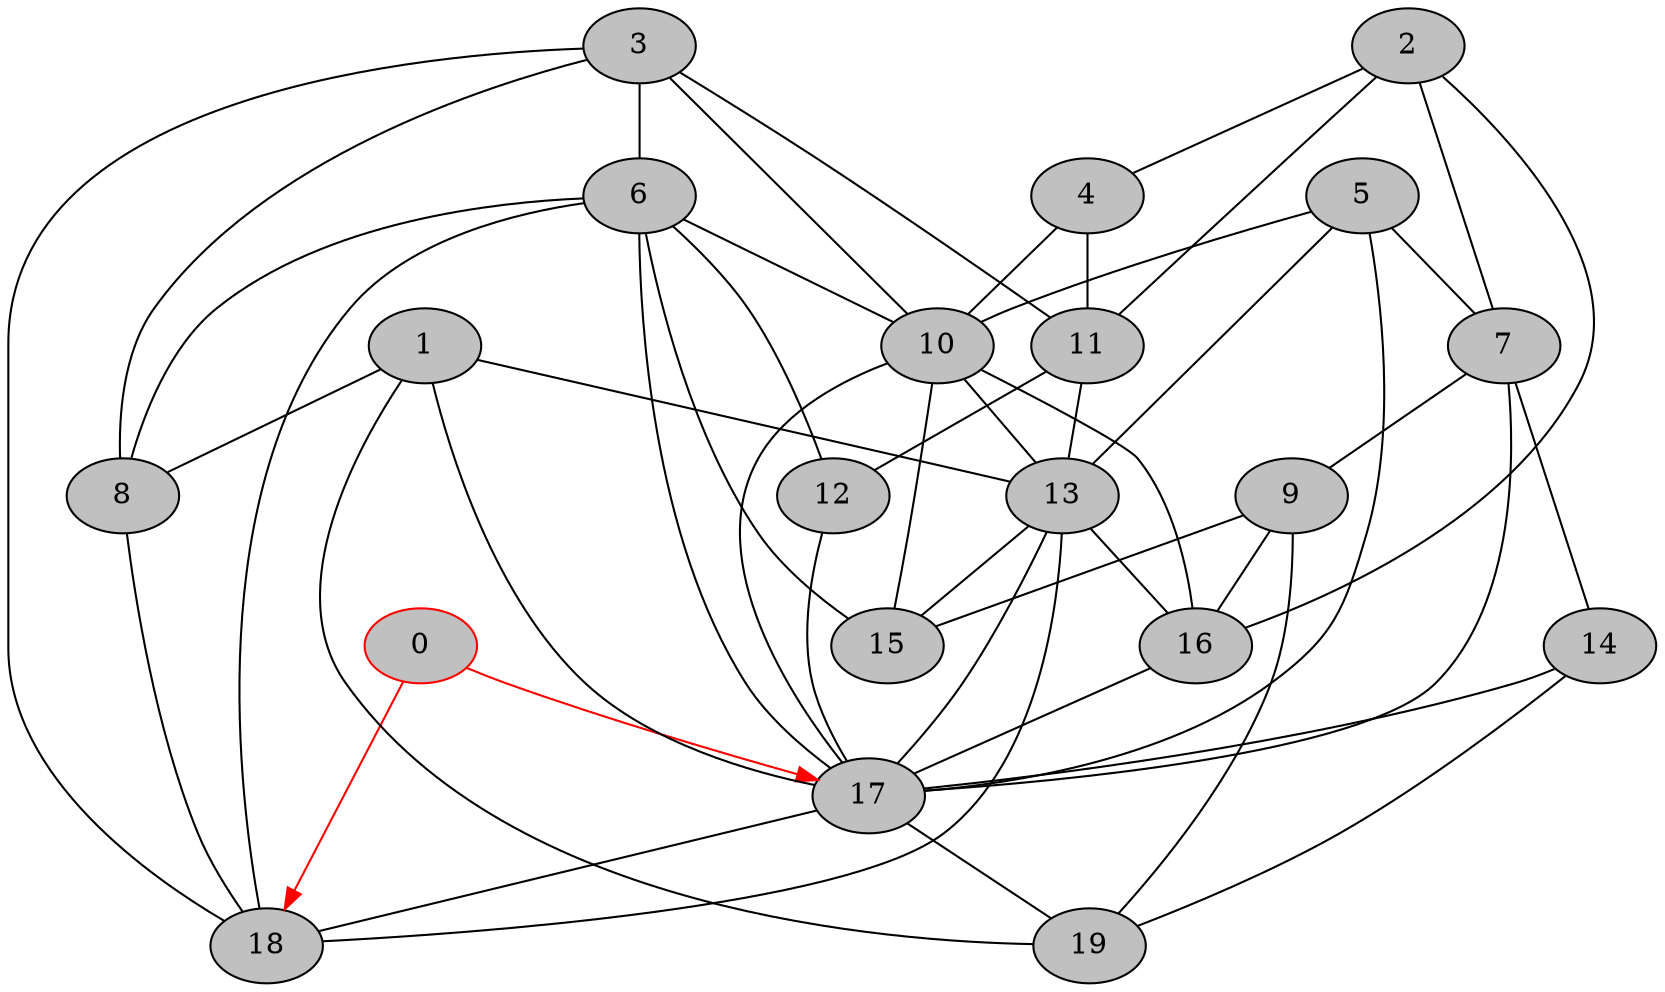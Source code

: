 // network test graph
digraph
{
	0 [fillcolor=gray,style=filled,color=red,]
	1 [fillcolor=gray,style=filled,]
	2 [fillcolor=gray,style=filled,]
	3 [fillcolor=gray,style=filled,]
	4 [fillcolor=gray,style=filled,]
	5 [fillcolor=gray,style=filled,]
	6 [fillcolor=gray,style=filled,]
	7 [fillcolor=gray,style=filled,]
	8 [fillcolor=gray,style=filled,]
	9 [fillcolor=gray,style=filled,]
	10 [fillcolor=gray,style=filled,]
	11 [fillcolor=gray,style=filled,]
	12 [fillcolor=gray,style=filled,]
	13 [fillcolor=gray,style=filled,]
	14 [fillcolor=gray,style=filled,]
	15 [fillcolor=gray,style=filled,]
	16 [fillcolor=gray,style=filled,]
	17 [fillcolor=gray,style=filled,]
	18 [fillcolor=gray,style=filled,]
	19 [fillcolor=gray,style=filled,]
	0 -> 17 [dir=forward,color=red,]
	0 -> 18 [dir=forward,color=red,]
	1 -> 8 [dir=none]
	1 -> 13 [dir=none]
	1 -> 17 [dir=none]
	1 -> 19 [dir=none]
	2 -> 4 [dir=none]
	2 -> 7 [dir=none]
	2 -> 11 [dir=none]
	2 -> 16 [dir=none]
	3 -> 6 [dir=none]
	3 -> 8 [dir=none]
	3 -> 10 [dir=none]
	3 -> 11 [dir=none]
	3 -> 18 [dir=none]
	4 -> 10 [dir=none]
	4 -> 11 [dir=none]
	5 -> 7 [dir=none]
	5 -> 10 [dir=none]
	5 -> 13 [dir=none]
	5 -> 17 [dir=none]
	6 -> 8 [dir=none]
	6 -> 10 [dir=none]
	6 -> 12 [dir=none]
	6 -> 15 [dir=none]
	6 -> 17 [dir=none]
	6 -> 18 [dir=none]
	7 -> 9 [dir=none]
	7 -> 14 [dir=none]
	7 -> 17 [dir=none]
	8 -> 18 [dir=none]
	9 -> 15 [dir=none]
	9 -> 16 [dir=none]
	9 -> 19 [dir=none]
	10 -> 13 [dir=none]
	10 -> 15 [dir=none]
	10 -> 16 [dir=none]
	10 -> 17 [dir=none]
	11 -> 12 [dir=none]
	11 -> 13 [dir=none]
	12 -> 17 [dir=none]
	13 -> 15 [dir=none]
	13 -> 16 [dir=none]
	13 -> 17 [dir=none]
	13 -> 18 [dir=none]
	14 -> 17 [dir=none]
	14 -> 19 [dir=none]
	16 -> 17 [dir=none]
	17 -> 18 [dir=none]
	17 -> 19 [dir=none]
}
